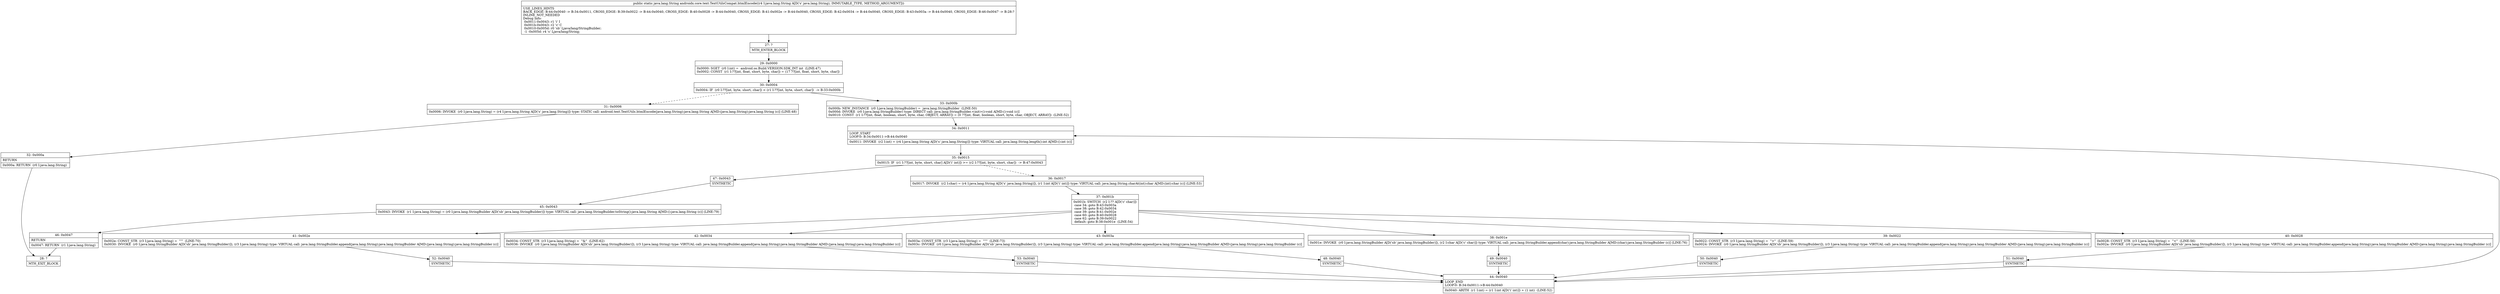 digraph "CFG forandroidx.core.text.TextUtilsCompat.htmlEncode(Ljava\/lang\/String;)Ljava\/lang\/String;" {
Node_27 [shape=record,label="{27\:\ ?|MTH_ENTER_BLOCK\l}"];
Node_29 [shape=record,label="{29\:\ 0x0000|0x0000: SGET  (r0 I:int) =  android.os.Build.VERSION.SDK_INT int  (LINE:47)\l0x0002: CONST  (r1 I:??[int, float, short, byte, char]) = (17 ??[int, float, short, byte, char]) \l}"];
Node_30 [shape=record,label="{30\:\ 0x0004|0x0004: IF  (r0 I:??[int, byte, short, char]) \< (r1 I:??[int, byte, short, char])  \-\> B:33:0x000b \l}"];
Node_31 [shape=record,label="{31\:\ 0x0006|0x0006: INVOKE  (r0 I:java.lang.String) = (r4 I:java.lang.String A[D('s' java.lang.String)]) type: STATIC call: android.text.TextUtils.htmlEncode(java.lang.String):java.lang.String A[MD:(java.lang.String):java.lang.String (c)] (LINE:48)\l}"];
Node_32 [shape=record,label="{32\:\ 0x000a|RETURN\l|0x000a: RETURN  (r0 I:java.lang.String) \l}"];
Node_28 [shape=record,label="{28\:\ ?|MTH_EXIT_BLOCK\l}"];
Node_33 [shape=record,label="{33\:\ 0x000b|0x000b: NEW_INSTANCE  (r0 I:java.lang.StringBuilder) =  java.lang.StringBuilder  (LINE:50)\l0x000d: INVOKE  (r0 I:java.lang.StringBuilder) type: DIRECT call: java.lang.StringBuilder.\<init\>():void A[MD:():void (c)]\l0x0010: CONST  (r1 I:??[int, float, boolean, short, byte, char, OBJECT, ARRAY]) = (0 ??[int, float, boolean, short, byte, char, OBJECT, ARRAY])  (LINE:52)\l}"];
Node_34 [shape=record,label="{34\:\ 0x0011|LOOP_START\lLOOP:0: B:34:0x0011\-\>B:44:0x0040\l|0x0011: INVOKE  (r2 I:int) = (r4 I:java.lang.String A[D('s' java.lang.String)]) type: VIRTUAL call: java.lang.String.length():int A[MD:():int (c)]\l}"];
Node_35 [shape=record,label="{35\:\ 0x0015|0x0015: IF  (r1 I:??[int, byte, short, char] A[D('i' int)]) \>= (r2 I:??[int, byte, short, char])  \-\> B:47:0x0043 \l}"];
Node_36 [shape=record,label="{36\:\ 0x0017|0x0017: INVOKE  (r2 I:char) = (r4 I:java.lang.String A[D('s' java.lang.String)]), (r1 I:int A[D('i' int)]) type: VIRTUAL call: java.lang.String.charAt(int):char A[MD:(int):char (c)] (LINE:53)\l}"];
Node_37 [shape=record,label="{37\:\ 0x001b|0x001b: SWITCH  (r2 I:?? A[D('c' char)])\l case 34: goto B:43:0x003a\l case 38: goto B:42:0x0034\l case 39: goto B:41:0x002e\l case 60: goto B:40:0x0028\l case 62: goto B:39:0x0022\l default: goto B:38:0x001e  (LINE:54)\l}"];
Node_38 [shape=record,label="{38\:\ 0x001e|0x001e: INVOKE  (r0 I:java.lang.StringBuilder A[D('sb' java.lang.StringBuilder)]), (r2 I:char A[D('c' char)]) type: VIRTUAL call: java.lang.StringBuilder.append(char):java.lang.StringBuilder A[MD:(char):java.lang.StringBuilder (c)] (LINE:76)\l}"];
Node_49 [shape=record,label="{49\:\ 0x0040|SYNTHETIC\l}"];
Node_44 [shape=record,label="{44\:\ 0x0040|LOOP_END\lLOOP:0: B:34:0x0011\-\>B:44:0x0040\l|0x0040: ARITH  (r1 I:int) = (r1 I:int A[D('i' int)]) + (1 int)  (LINE:52)\l}"];
Node_39 [shape=record,label="{39\:\ 0x0022|0x0022: CONST_STR  (r3 I:java.lang.String) =  \"&gt;\"  (LINE:59)\l0x0024: INVOKE  (r0 I:java.lang.StringBuilder A[D('sb' java.lang.StringBuilder)]), (r3 I:java.lang.String) type: VIRTUAL call: java.lang.StringBuilder.append(java.lang.String):java.lang.StringBuilder A[MD:(java.lang.String):java.lang.StringBuilder (c)]\l}"];
Node_50 [shape=record,label="{50\:\ 0x0040|SYNTHETIC\l}"];
Node_40 [shape=record,label="{40\:\ 0x0028|0x0028: CONST_STR  (r3 I:java.lang.String) =  \"&lt;\"  (LINE:56)\l0x002a: INVOKE  (r0 I:java.lang.StringBuilder A[D('sb' java.lang.StringBuilder)]), (r3 I:java.lang.String) type: VIRTUAL call: java.lang.StringBuilder.append(java.lang.String):java.lang.StringBuilder A[MD:(java.lang.String):java.lang.StringBuilder (c)]\l}"];
Node_51 [shape=record,label="{51\:\ 0x0040|SYNTHETIC\l}"];
Node_41 [shape=record,label="{41\:\ 0x002e|0x002e: CONST_STR  (r3 I:java.lang.String) =  \"&#39;\"  (LINE:70)\l0x0030: INVOKE  (r0 I:java.lang.StringBuilder A[D('sb' java.lang.StringBuilder)]), (r3 I:java.lang.String) type: VIRTUAL call: java.lang.StringBuilder.append(java.lang.String):java.lang.StringBuilder A[MD:(java.lang.String):java.lang.StringBuilder (c)]\l}"];
Node_52 [shape=record,label="{52\:\ 0x0040|SYNTHETIC\l}"];
Node_42 [shape=record,label="{42\:\ 0x0034|0x0034: CONST_STR  (r3 I:java.lang.String) =  \"&amp;\"  (LINE:62)\l0x0036: INVOKE  (r0 I:java.lang.StringBuilder A[D('sb' java.lang.StringBuilder)]), (r3 I:java.lang.String) type: VIRTUAL call: java.lang.StringBuilder.append(java.lang.String):java.lang.StringBuilder A[MD:(java.lang.String):java.lang.StringBuilder (c)]\l}"];
Node_53 [shape=record,label="{53\:\ 0x0040|SYNTHETIC\l}"];
Node_43 [shape=record,label="{43\:\ 0x003a|0x003a: CONST_STR  (r3 I:java.lang.String) =  \"&quot;\"  (LINE:73)\l0x003c: INVOKE  (r0 I:java.lang.StringBuilder A[D('sb' java.lang.StringBuilder)]), (r3 I:java.lang.String) type: VIRTUAL call: java.lang.StringBuilder.append(java.lang.String):java.lang.StringBuilder A[MD:(java.lang.String):java.lang.StringBuilder (c)]\l}"];
Node_48 [shape=record,label="{48\:\ 0x0040|SYNTHETIC\l}"];
Node_47 [shape=record,label="{47\:\ 0x0043|SYNTHETIC\l}"];
Node_45 [shape=record,label="{45\:\ 0x0043|0x0043: INVOKE  (r1 I:java.lang.String) = (r0 I:java.lang.StringBuilder A[D('sb' java.lang.StringBuilder)]) type: VIRTUAL call: java.lang.StringBuilder.toString():java.lang.String A[MD:():java.lang.String (c)] (LINE:79)\l}"];
Node_46 [shape=record,label="{46\:\ 0x0047|RETURN\l|0x0047: RETURN  (r1 I:java.lang.String) \l}"];
MethodNode[shape=record,label="{public static java.lang.String androidx.core.text.TextUtilsCompat.htmlEncode((r4 I:java.lang.String A[D('s' java.lang.String), IMMUTABLE_TYPE, METHOD_ARGUMENT]))  | USE_LINES_HINTS\lBACK_EDGE: B:44:0x0040 \-\> B:34:0x0011, CROSS_EDGE: B:39:0x0022 \-\> B:44:0x0040, CROSS_EDGE: B:40:0x0028 \-\> B:44:0x0040, CROSS_EDGE: B:41:0x002e \-\> B:44:0x0040, CROSS_EDGE: B:42:0x0034 \-\> B:44:0x0040, CROSS_EDGE: B:43:0x003a \-\> B:44:0x0040, CROSS_EDGE: B:46:0x0047 \-\> B:28:?\lINLINE_NOT_NEEDED\lDebug Info:\l  0x0011\-0x0043: r1 'i' I\l  0x001b\-0x0043: r2 'c' C\l  0x0010\-0x005d: r0 'sb' Ljava\/lang\/StringBuilder;\l  \-1 \-0x005d: r4 's' Ljava\/lang\/String;\l}"];
MethodNode -> Node_27;Node_27 -> Node_29;
Node_29 -> Node_30;
Node_30 -> Node_31[style=dashed];
Node_30 -> Node_33;
Node_31 -> Node_32;
Node_32 -> Node_28;
Node_33 -> Node_34;
Node_34 -> Node_35;
Node_35 -> Node_36[style=dashed];
Node_35 -> Node_47;
Node_36 -> Node_37;
Node_37 -> Node_38;
Node_37 -> Node_39;
Node_37 -> Node_40;
Node_37 -> Node_41;
Node_37 -> Node_42;
Node_37 -> Node_43;
Node_38 -> Node_49;
Node_49 -> Node_44;
Node_44 -> Node_34;
Node_39 -> Node_50;
Node_50 -> Node_44;
Node_40 -> Node_51;
Node_51 -> Node_44;
Node_41 -> Node_52;
Node_52 -> Node_44;
Node_42 -> Node_53;
Node_53 -> Node_44;
Node_43 -> Node_48;
Node_48 -> Node_44;
Node_47 -> Node_45;
Node_45 -> Node_46;
Node_46 -> Node_28;
}

